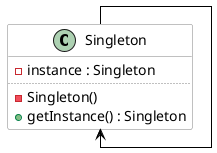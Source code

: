 @startuml

skinparam linetype ortho
'skinparam linetype polyline
'skinparam monochrome true

skinparam class {
	BackgroundColor white
	ArrowColor black
	BorderColor grey
}

class Singleton {
    - instance : Singleton
    ..
    - Singleton()
    + getInstance() : Singleton
}

Singleton -> Singleton

@enduml